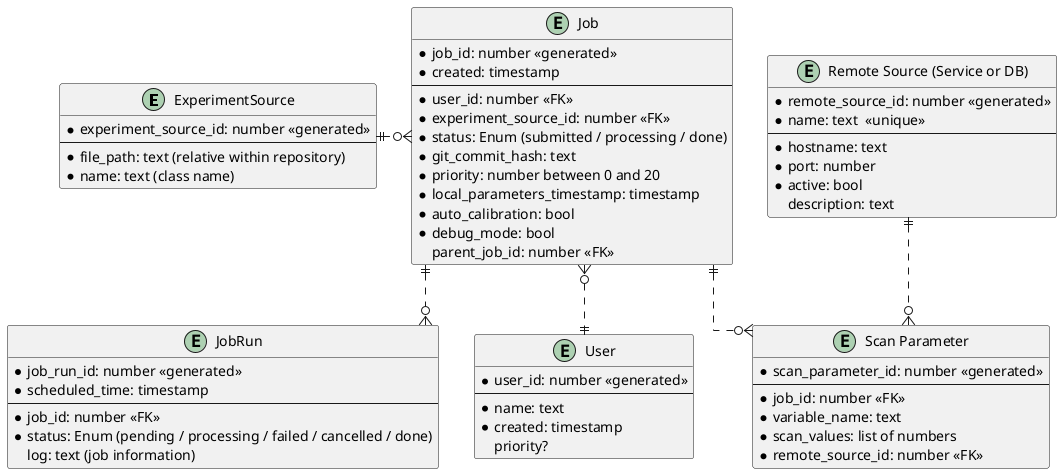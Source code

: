 @startuml
skinparam linetype ortho

entity "ExperimentSource" as experiment {
    *experiment_source_id: number <<generated>>
    ---
    *file_path: text (relative within repository)
    *name: text (class name)
}

entity "Job" as job {
    *job_id: number <<generated>>
    *created: timestamp
    ---
    *user_id: number <<FK>>
    *experiment_source_id: number <<FK>>
    *status: Enum (submitted / processing / done)
    *git_commit_hash: text
    *priority: number between 0 and 20
    *local_parameters_timestamp: timestamp
    *auto_calibration: bool
    *debug_mode: bool
    parent_job_id: number <<FK>>
}

entity "JobRun" as job_run {
    *job_run_id: number <<generated>>
    *scheduled_time: timestamp
    ---
    *job_id: number <<FK>>
    *status: Enum (pending / processing / failed / cancelled / done)
    log: text (job information)
}

entity "User" as user {
    *user_id: number <<generated>>
    --
    *name: text
    *created: timestamp
    priority?
}

entity "Scan Parameter" as scan_param {
    *scan_parameter_id: number <<generated>>
    --
    *job_id: number <<FK>>
    *variable_name: text
    *scan_values: list of numbers
    *remote_source_id: number <<FK>>
}

entity "Remote Source (Service or DB)" as remote {
    *remote_source_id: number <<generated>>
    *name: text  <<unique>>
    --
    *hostname: text
    *port: number
    *active: bool
    description: text
}


job }o..|| user
job ||..o{ scan_param
experiment ||.o{ job
job ||..o{ job_run
remote ||..o{ scan_param

@enduml

